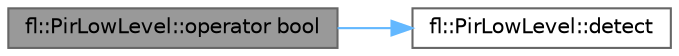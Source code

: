 digraph "fl::PirLowLevel::operator bool"
{
 // INTERACTIVE_SVG=YES
 // LATEX_PDF_SIZE
  bgcolor="transparent";
  edge [fontname=Helvetica,fontsize=10,labelfontname=Helvetica,labelfontsize=10];
  node [fontname=Helvetica,fontsize=10,shape=box,height=0.2,width=0.4];
  rankdir="LR";
  Node1 [id="Node000001",label="fl::PirLowLevel::operator bool",height=0.2,width=0.4,color="gray40", fillcolor="grey60", style="filled", fontcolor="black",tooltip=" "];
  Node1 -> Node2 [id="edge1_Node000001_Node000002",color="steelblue1",style="solid",tooltip=" "];
  Node2 [id="Node000002",label="fl::PirLowLevel::detect",height=0.2,width=0.4,color="grey40", fillcolor="white", style="filled",URL="$da/d06/classfl_1_1_pir_low_level_a1e32c9142d3095d0072006a6bc7cd395.html#a1e32c9142d3095d0072006a6bc7cd395",tooltip=" "];
}
